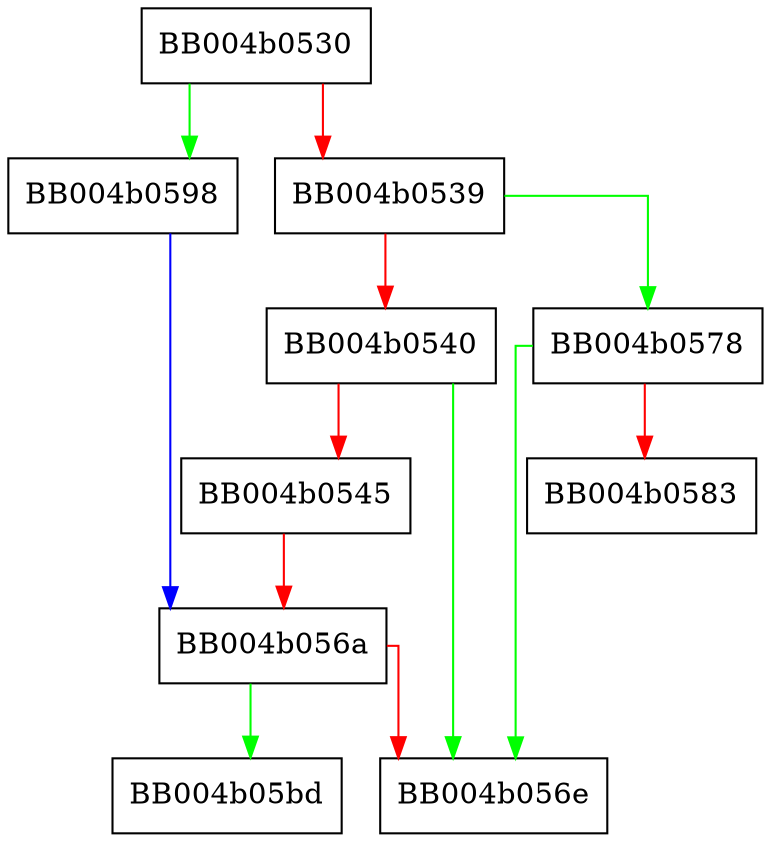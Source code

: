 digraph ossl_quic_set_accept_state {
  node [shape="box"];
  graph [splines=ortho];
  BB004b0530 -> BB004b0598 [color="green"];
  BB004b0530 -> BB004b0539 [color="red"];
  BB004b0539 -> BB004b0578 [color="green"];
  BB004b0539 -> BB004b0540 [color="red"];
  BB004b0540 -> BB004b056e [color="green"];
  BB004b0540 -> BB004b0545 [color="red"];
  BB004b0545 -> BB004b056a [color="red"];
  BB004b056a -> BB004b05bd [color="green"];
  BB004b056a -> BB004b056e [color="red"];
  BB004b0578 -> BB004b056e [color="green"];
  BB004b0578 -> BB004b0583 [color="red"];
  BB004b0598 -> BB004b056a [color="blue"];
}